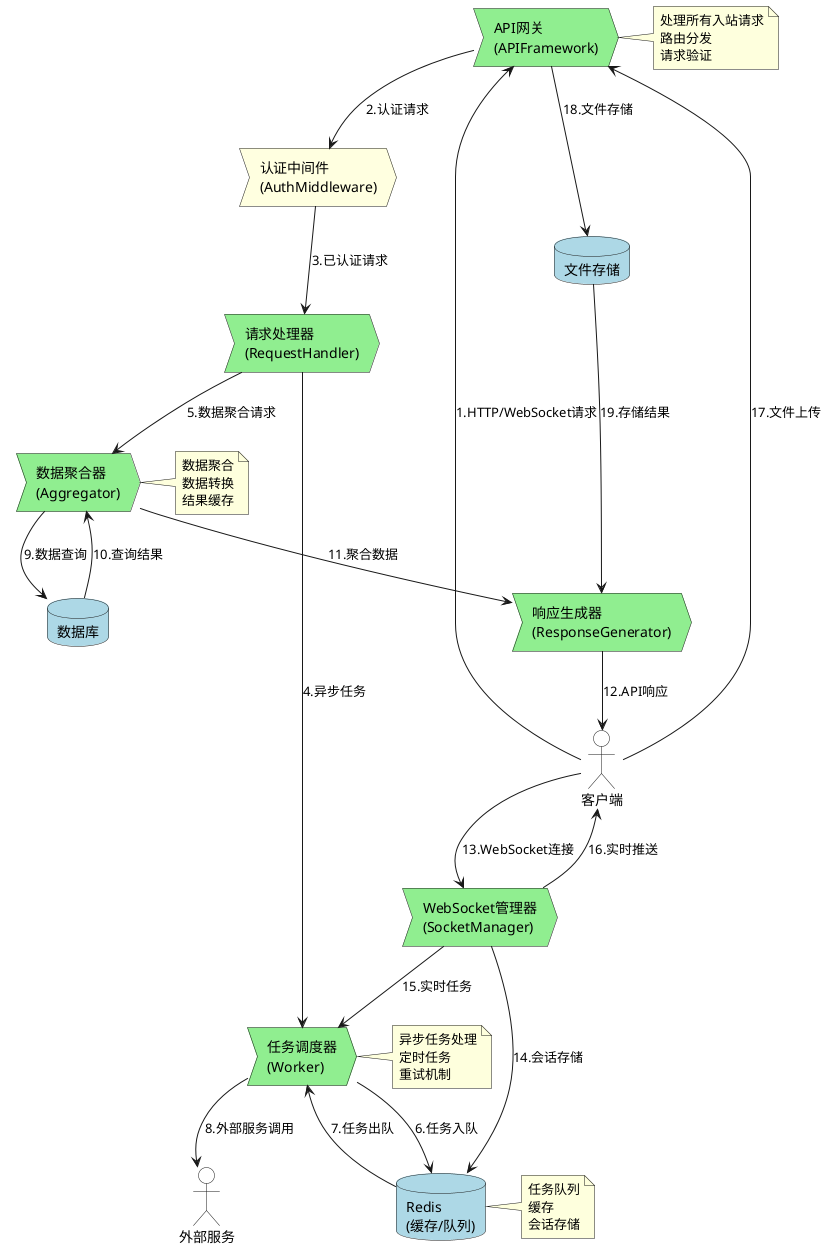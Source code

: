 @startuml NexFrame数据流图

!define ENTITY entity
!define PROCESS process
!define DATASTORE database
!define EXTERNAL_ENTITY actor

' 定义样式
skinparam componentStyle uml2
skinparam DatabaseBackgroundColor LightBlue
skinparam ProcessBackgroundColor LightGreen
skinparam ActorBackgroundColor White

' 外部实体
EXTERNAL_ENTITY "客户端" as client
EXTERNAL_ENTITY "外部服务" as external_service

' 进程
PROCESS "API网关\n(APIFramework)" as api_gateway #LightGreen
PROCESS "请求处理器\n(RequestHandler)" as request_handler #LightGreen
PROCESS "响应生成器\n(ResponseGenerator)" as response_generator #LightGreen
PROCESS "认证中间件\n(AuthMiddleware)" as auth_middleware #LightYellow
PROCESS "任务调度器\n(Worker)" as worker #LightGreen
PROCESS "数据聚合器\n(Aggregator)" as aggregator #LightGreen
PROCESS "WebSocket管理器\n(SocketManager)" as socket_manager #LightGreen

' 数据存储
DATASTORE "Redis\n(缓存/队列)" as redis #LightBlue
DATASTORE "数据库" as database #LightBlue
DATASTORE "文件存储" as file_storage #LightBlue

' 数据流
client --> api_gateway: 1.HTTP/WebSocket请求
api_gateway --> auth_middleware: 2.认证请求
auth_middleware --> request_handler: 3.已认证请求
request_handler --> worker: 4.异步任务
request_handler --> aggregator: 5.数据聚合请求
worker --> redis: 6.任务入队
redis --> worker: 7.任务出队
worker --> external_service: 8.外部服务调用
aggregator --> database: 9.数据查询
database --> aggregator: 10.查询结果
aggregator --> response_generator: 11.聚合数据
response_generator --> client: 12.API响应

' WebSocket数据流
client --> socket_manager: 13.WebSocket连接
socket_manager --> redis: 14.会话存储
socket_manager --> worker: 15.实时任务
socket_manager --> client: 16.实时推送

' 文件处理流
client --> api_gateway: 17.文件上传
api_gateway --> file_storage: 18.文件存储
file_storage --> response_generator: 19.存储结果

' 添加注释
note right of api_gateway
  处理所有入站请求
  路由分发
  请求验证
end note

note right of worker
  异步任务处理
  定时任务
  重试机制
end note

note right of aggregator
  数据聚合
  数据转换
  结果缓存
end note

note right of redis
  任务队列
  缓存
  会话存储
end note

@enduml